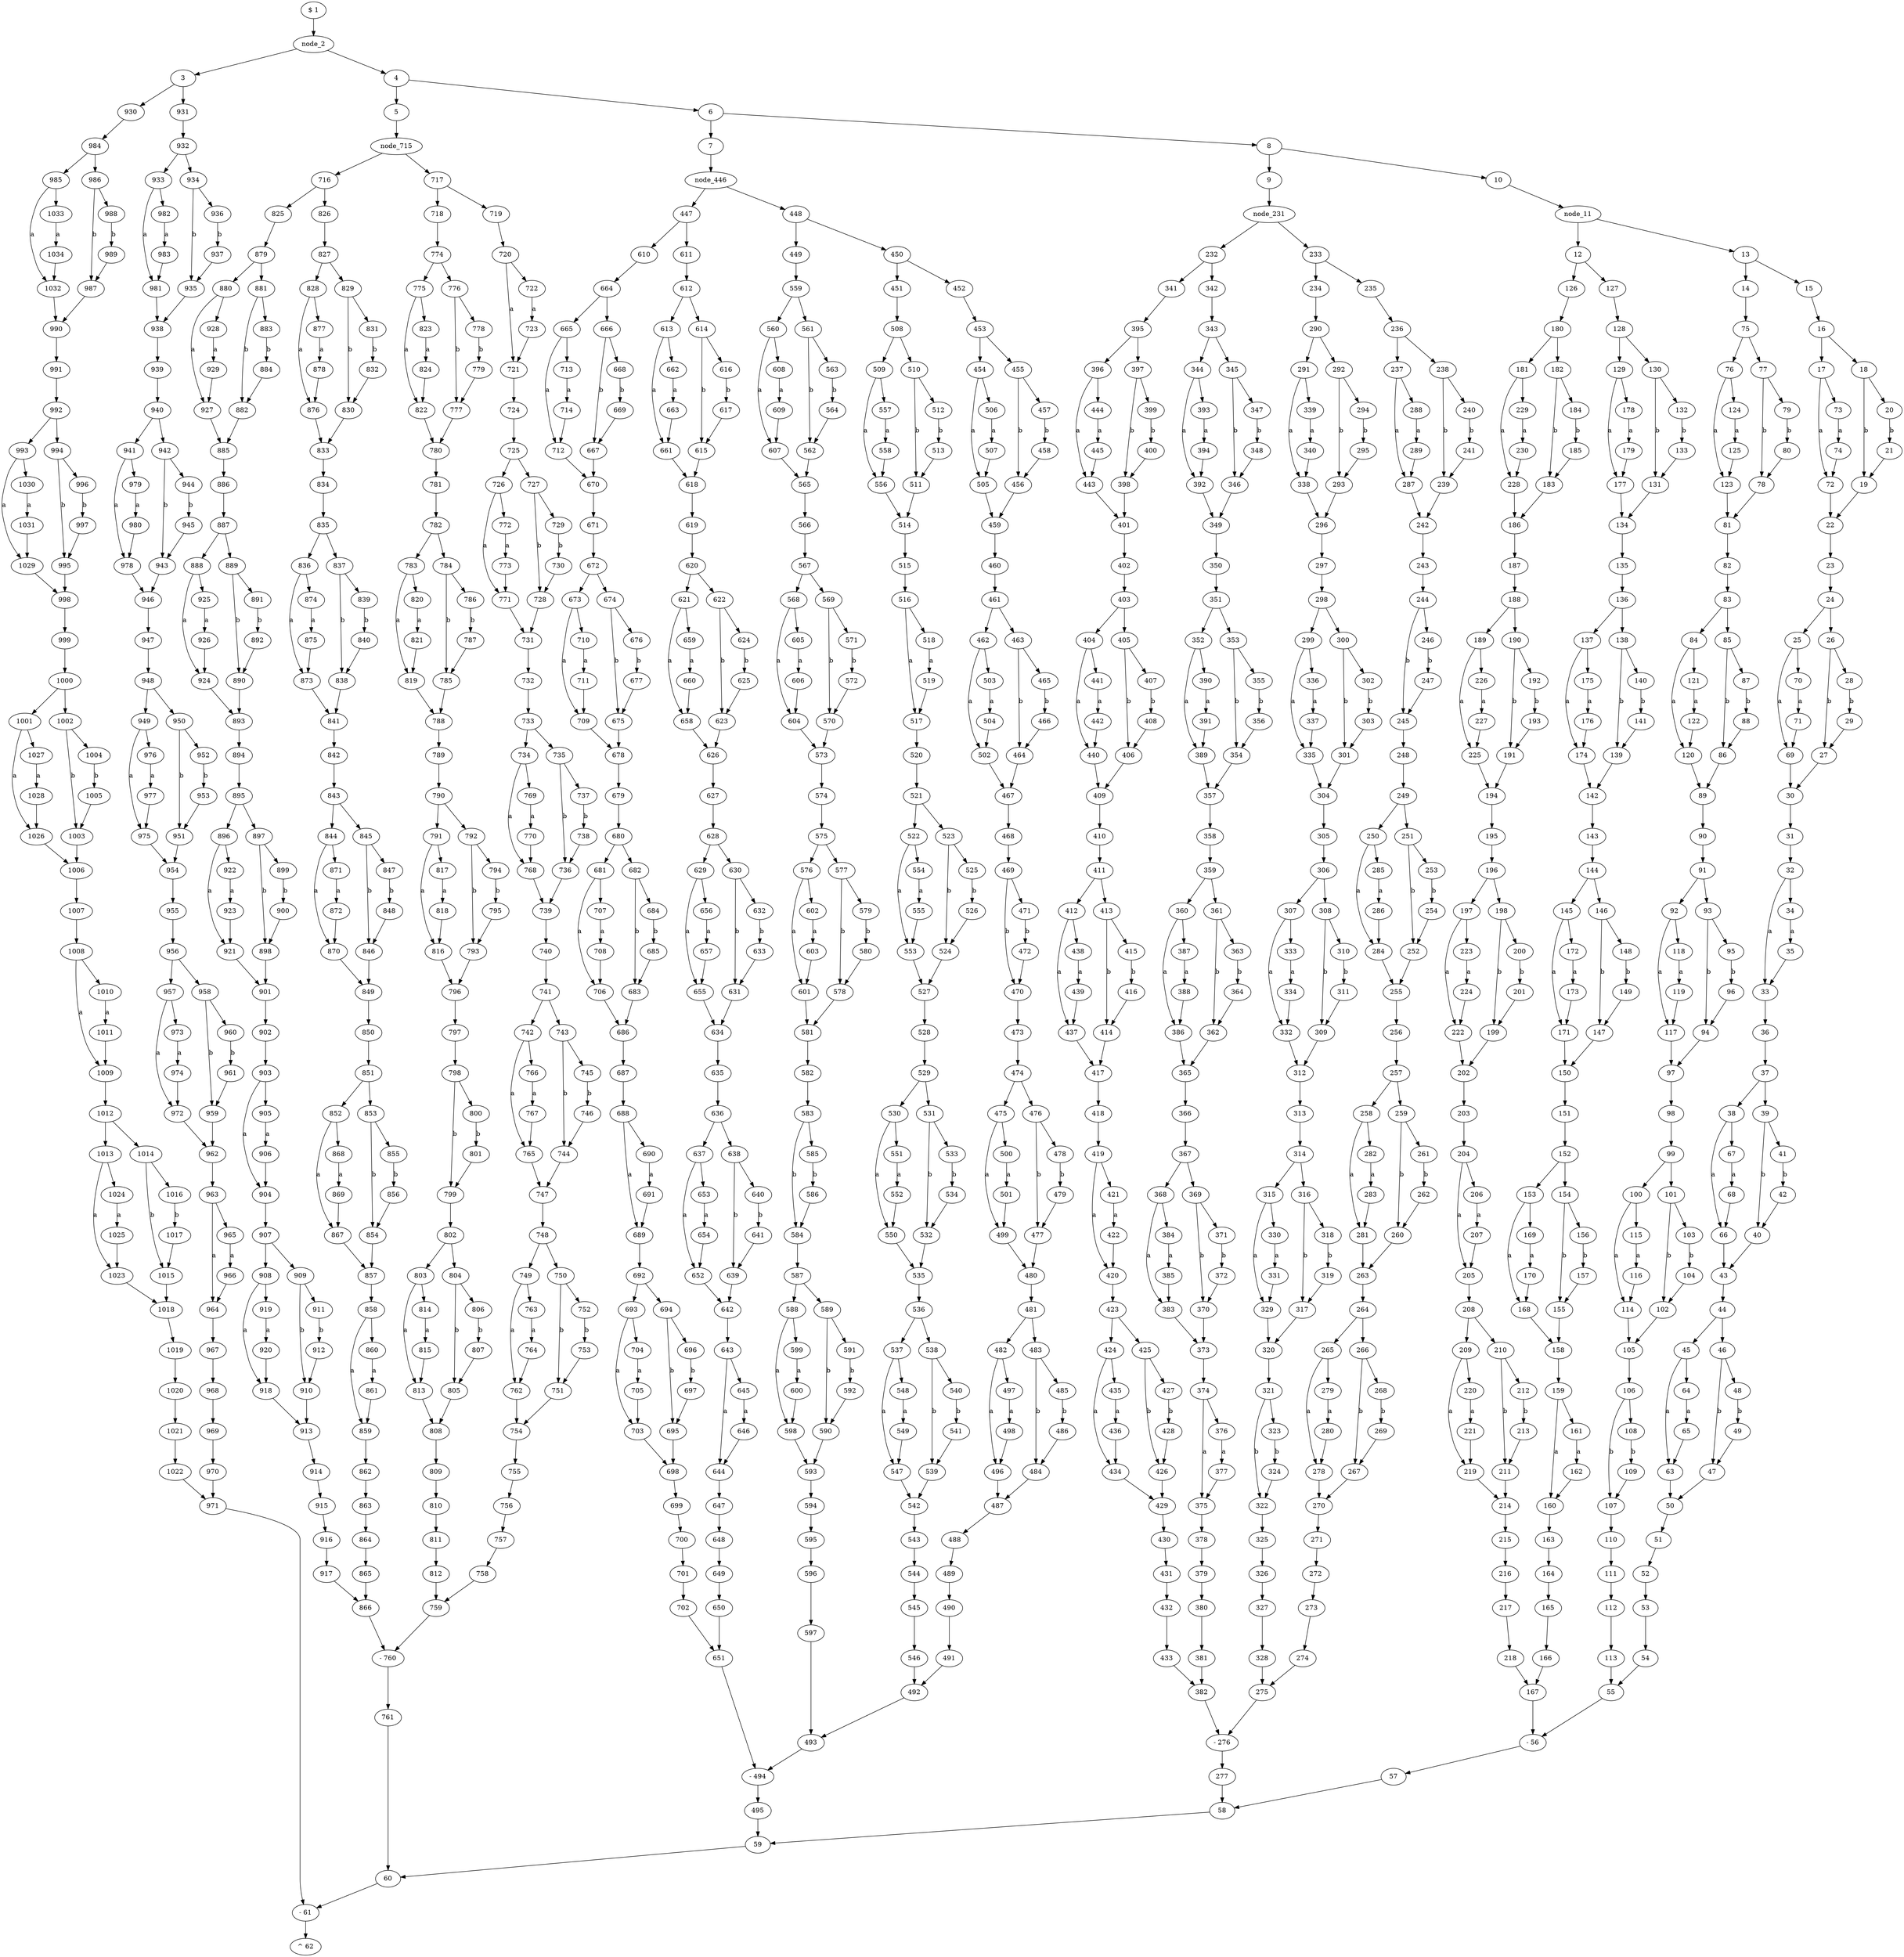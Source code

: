 digraph G {
	node_1 [label="$ 1"]
		node_1 -> node_2
		node_2 -> node_3
		node_2 -> node_4
	node_4 [label="4"]
		node_4 -> node_5
		node_4 -> node_6
	node_6 [label="6"]
		node_6 -> node_7
		node_6 -> node_8
	node_8 [label="8"]
		node_8 -> node_9
		node_8 -> node_10
	node_10 [label="10"]
		node_10 -> node_11
		node_11 -> node_12
		node_11 -> node_13
	node_13 [label="13"]
		node_13 -> node_14
		node_13 -> node_15
	node_15 [label="15"]
		node_15 -> node_16
	node_16 [label="16"]
		node_16 -> node_17
		node_16 -> node_18
	node_18 [label="18"]
		node_18 -> node_19[label = "b"]
		node_18 -> node_20
	node_20 [label="20"]
		node_20 -> node_21[label = "b"]
	node_21 [label="21"]
		node_21 -> node_19
	node_19 [label="19"]
		node_19 -> node_22
	node_22 [label="22"]
		node_22 -> node_23
	node_23 [label="23"]
		node_23 -> node_24
	node_24 [label="24"]
		node_24 -> node_25
		node_24 -> node_26
	node_26 [label="26"]
		node_26 -> node_27[label = "b"]
		node_26 -> node_28
	node_28 [label="28"]
		node_28 -> node_29[label = "b"]
	node_29 [label="29"]
		node_29 -> node_27
	node_27 [label="27"]
		node_27 -> node_30
	node_30 [label="30"]
		node_30 -> node_31
	node_31 [label="31"]
		node_31 -> node_32
	node_32 [label="32"]
		node_32 -> node_33[label = "a"]
		node_32 -> node_34
	node_34 [label="34"]
		node_34 -> node_35[label = "a"]
	node_35 [label="35"]
		node_35 -> node_33
	node_33 [label="33"]
		node_33 -> node_36
	node_36 [label="36"]
		node_36 -> node_37
	node_37 [label="37"]
		node_37 -> node_38
		node_37 -> node_39
	node_39 [label="39"]
		node_39 -> node_40[label = "b"]
		node_39 -> node_41
	node_41 [label="41"]
		node_41 -> node_42[label = "b"]
	node_42 [label="42"]
		node_42 -> node_40
	node_40 [label="40"]
		node_40 -> node_43
	node_43 [label="43"]
		node_43 -> node_44
	node_44 [label="44"]
		node_44 -> node_45
		node_44 -> node_46
	node_46 [label="46"]
		node_46 -> node_47[label = "b"]
		node_46 -> node_48
	node_48 [label="48"]
		node_48 -> node_49[label = "b"]
	node_49 [label="49"]
		node_49 -> node_47
	node_47 [label="47"]
		node_47 -> node_50
	node_50 [label="50"]
		node_50 -> node_51
	node_51 [label="51"]
		node_51 -> node_52
	node_52 [label="52"]
		node_52 -> node_53
	node_53 [label="53"]
		node_53 -> node_54
	node_54 [label="54"]
		node_54 -> node_55
	node_55 [label="55"]
		node_55 -> node_56
	node_56 [label="- 56"]
		node_56 -> node_57
	node_57 [label="57"]
		node_57 -> node_58
	node_58 [label="58"]
		node_58 -> node_59
	node_59 [label="59"]
		node_59 -> node_60
	node_60 [label="60"]
		node_60 -> node_61
	node_61 [label="- 61"]
		node_61 -> node_62
	node_62 [label="^ 62"]
	node_45 [label="45"]
		node_45 -> node_63[label = "a"]
		node_45 -> node_64
	node_64 [label="64"]
		node_64 -> node_65[label = "a"]
	node_65 [label="65"]
		node_65 -> node_63
	node_63 [label="63"]
		node_63 -> node_50
	node_38 [label="38"]
		node_38 -> node_66[label = "a"]
		node_38 -> node_67
	node_67 [label="67"]
		node_67 -> node_68[label = "a"]
	node_68 [label="68"]
		node_68 -> node_66
	node_66 [label="66"]
		node_66 -> node_43
	node_25 [label="25"]
		node_25 -> node_69[label = "a"]
		node_25 -> node_70
	node_70 [label="70"]
		node_70 -> node_71[label = "a"]
	node_71 [label="71"]
		node_71 -> node_69
	node_69 [label="69"]
		node_69 -> node_30
	node_17 [label="17"]
		node_17 -> node_72[label = "a"]
		node_17 -> node_73
	node_73 [label="73"]
		node_73 -> node_74[label = "a"]
	node_74 [label="74"]
		node_74 -> node_72
	node_72 [label="72"]
		node_72 -> node_22
	node_14 [label="14"]
		node_14 -> node_75
	node_75 [label="75"]
		node_75 -> node_76
		node_75 -> node_77
	node_77 [label="77"]
		node_77 -> node_78[label = "b"]
		node_77 -> node_79
	node_79 [label="79"]
		node_79 -> node_80[label = "b"]
	node_80 [label="80"]
		node_80 -> node_78
	node_78 [label="78"]
		node_78 -> node_81
	node_81 [label="81"]
		node_81 -> node_82
	node_82 [label="82"]
		node_82 -> node_83
	node_83 [label="83"]
		node_83 -> node_84
		node_83 -> node_85
	node_85 [label="85"]
		node_85 -> node_86[label = "b"]
		node_85 -> node_87
	node_87 [label="87"]
		node_87 -> node_88[label = "b"]
	node_88 [label="88"]
		node_88 -> node_86
	node_86 [label="86"]
		node_86 -> node_89
	node_89 [label="89"]
		node_89 -> node_90
	node_90 [label="90"]
		node_90 -> node_91
	node_91 [label="91"]
		node_91 -> node_92
		node_91 -> node_93
	node_93 [label="93"]
		node_93 -> node_94[label = "b"]
		node_93 -> node_95
	node_95 [label="95"]
		node_95 -> node_96[label = "b"]
	node_96 [label="96"]
		node_96 -> node_94
	node_94 [label="94"]
		node_94 -> node_97
	node_97 [label="97"]
		node_97 -> node_98
	node_98 [label="98"]
		node_98 -> node_99
	node_99 [label="99"]
		node_99 -> node_100
		node_99 -> node_101
	node_101 [label="101"]
		node_101 -> node_102[label = "b"]
		node_101 -> node_103
	node_103 [label="103"]
		node_103 -> node_104[label = "b"]
	node_104 [label="104"]
		node_104 -> node_102
	node_102 [label="102"]
		node_102 -> node_105
	node_105 [label="105"]
		node_105 -> node_106
	node_106 [label="106"]
		node_106 -> node_107[label = "b"]
		node_106 -> node_108
	node_108 [label="108"]
		node_108 -> node_109[label = "b"]
	node_109 [label="109"]
		node_109 -> node_107
	node_107 [label="107"]
		node_107 -> node_110
	node_110 [label="110"]
		node_110 -> node_111
	node_111 [label="111"]
		node_111 -> node_112
	node_112 [label="112"]
		node_112 -> node_113
	node_113 [label="113"]
		node_113 -> node_55
	node_100 [label="100"]
		node_100 -> node_114[label = "a"]
		node_100 -> node_115
	node_115 [label="115"]
		node_115 -> node_116[label = "a"]
	node_116 [label="116"]
		node_116 -> node_114
	node_114 [label="114"]
		node_114 -> node_105
	node_92 [label="92"]
		node_92 -> node_117[label = "a"]
		node_92 -> node_118
	node_118 [label="118"]
		node_118 -> node_119[label = "a"]
	node_119 [label="119"]
		node_119 -> node_117
	node_117 [label="117"]
		node_117 -> node_97
	node_84 [label="84"]
		node_84 -> node_120[label = "a"]
		node_84 -> node_121
	node_121 [label="121"]
		node_121 -> node_122[label = "a"]
	node_122 [label="122"]
		node_122 -> node_120
	node_120 [label="120"]
		node_120 -> node_89
	node_76 [label="76"]
		node_76 -> node_123[label = "a"]
		node_76 -> node_124
	node_124 [label="124"]
		node_124 -> node_125[label = "a"]
	node_125 [label="125"]
		node_125 -> node_123
	node_123 [label="123"]
		node_123 -> node_81
	node_12 [label="12"]
		node_12 -> node_126
		node_12 -> node_127
	node_127 [label="127"]
		node_127 -> node_128
	node_128 [label="128"]
		node_128 -> node_129
		node_128 -> node_130
	node_130 [label="130"]
		node_130 -> node_131[label = "b"]
		node_130 -> node_132
	node_132 [label="132"]
		node_132 -> node_133[label = "b"]
	node_133 [label="133"]
		node_133 -> node_131
	node_131 [label="131"]
		node_131 -> node_134
	node_134 [label="134"]
		node_134 -> node_135
	node_135 [label="135"]
		node_135 -> node_136
	node_136 [label="136"]
		node_136 -> node_137
		node_136 -> node_138
	node_138 [label="138"]
		node_138 -> node_139[label = "b"]
		node_138 -> node_140
	node_140 [label="140"]
		node_140 -> node_141[label = "b"]
	node_141 [label="141"]
		node_141 -> node_139
	node_139 [label="139"]
		node_139 -> node_142
	node_142 [label="142"]
		node_142 -> node_143
	node_143 [label="143"]
		node_143 -> node_144
	node_144 [label="144"]
		node_144 -> node_145
		node_144 -> node_146
	node_146 [label="146"]
		node_146 -> node_147[label = "b"]
		node_146 -> node_148
	node_148 [label="148"]
		node_148 -> node_149[label = "b"]
	node_149 [label="149"]
		node_149 -> node_147
	node_147 [label="147"]
		node_147 -> node_150
	node_150 [label="150"]
		node_150 -> node_151
	node_151 [label="151"]
		node_151 -> node_152
	node_152 [label="152"]
		node_152 -> node_153
		node_152 -> node_154
	node_154 [label="154"]
		node_154 -> node_155[label = "b"]
		node_154 -> node_156
	node_156 [label="156"]
		node_156 -> node_157[label = "b"]
	node_157 [label="157"]
		node_157 -> node_155
	node_155 [label="155"]
		node_155 -> node_158
	node_158 [label="158"]
		node_158 -> node_159
	node_159 [label="159"]
		node_159 -> node_160[label = "a"]
		node_159 -> node_161
	node_161 [label="161"]
		node_161 -> node_162[label = "a"]
	node_162 [label="162"]
		node_162 -> node_160
	node_160 [label="160"]
		node_160 -> node_163
	node_163 [label="163"]
		node_163 -> node_164
	node_164 [label="164"]
		node_164 -> node_165
	node_165 [label="165"]
		node_165 -> node_166
	node_166 [label="166"]
		node_166 -> node_167
	node_167 [label="167"]
		node_167 -> node_56
	node_153 [label="153"]
		node_153 -> node_168[label = "a"]
		node_153 -> node_169
	node_169 [label="169"]
		node_169 -> node_170[label = "a"]
	node_170 [label="170"]
		node_170 -> node_168
	node_168 [label="168"]
		node_168 -> node_158
	node_145 [label="145"]
		node_145 -> node_171[label = "a"]
		node_145 -> node_172
	node_172 [label="172"]
		node_172 -> node_173[label = "a"]
	node_173 [label="173"]
		node_173 -> node_171
	node_171 [label="171"]
		node_171 -> node_150
	node_137 [label="137"]
		node_137 -> node_174[label = "a"]
		node_137 -> node_175
	node_175 [label="175"]
		node_175 -> node_176[label = "a"]
	node_176 [label="176"]
		node_176 -> node_174
	node_174 [label="174"]
		node_174 -> node_142
	node_129 [label="129"]
		node_129 -> node_177[label = "a"]
		node_129 -> node_178
	node_178 [label="178"]
		node_178 -> node_179[label = "a"]
	node_179 [label="179"]
		node_179 -> node_177
	node_177 [label="177"]
		node_177 -> node_134
	node_126 [label="126"]
		node_126 -> node_180
	node_180 [label="180"]
		node_180 -> node_181
		node_180 -> node_182
	node_182 [label="182"]
		node_182 -> node_183[label = "b"]
		node_182 -> node_184
	node_184 [label="184"]
		node_184 -> node_185[label = "b"]
	node_185 [label="185"]
		node_185 -> node_183
	node_183 [label="183"]
		node_183 -> node_186
	node_186 [label="186"]
		node_186 -> node_187
	node_187 [label="187"]
		node_187 -> node_188
	node_188 [label="188"]
		node_188 -> node_189
		node_188 -> node_190
	node_190 [label="190"]
		node_190 -> node_191[label = "b"]
		node_190 -> node_192
	node_192 [label="192"]
		node_192 -> node_193[label = "b"]
	node_193 [label="193"]
		node_193 -> node_191
	node_191 [label="191"]
		node_191 -> node_194
	node_194 [label="194"]
		node_194 -> node_195
	node_195 [label="195"]
		node_195 -> node_196
	node_196 [label="196"]
		node_196 -> node_197
		node_196 -> node_198
	node_198 [label="198"]
		node_198 -> node_199[label = "b"]
		node_198 -> node_200
	node_200 [label="200"]
		node_200 -> node_201[label = "b"]
	node_201 [label="201"]
		node_201 -> node_199
	node_199 [label="199"]
		node_199 -> node_202
	node_202 [label="202"]
		node_202 -> node_203
	node_203 [label="203"]
		node_203 -> node_204
	node_204 [label="204"]
		node_204 -> node_205[label = "a"]
		node_204 -> node_206
	node_206 [label="206"]
		node_206 -> node_207[label = "a"]
	node_207 [label="207"]
		node_207 -> node_205
	node_205 [label="205"]
		node_205 -> node_208
	node_208 [label="208"]
		node_208 -> node_209
		node_208 -> node_210
	node_210 [label="210"]
		node_210 -> node_211[label = "b"]
		node_210 -> node_212
	node_212 [label="212"]
		node_212 -> node_213[label = "b"]
	node_213 [label="213"]
		node_213 -> node_211
	node_211 [label="211"]
		node_211 -> node_214
	node_214 [label="214"]
		node_214 -> node_215
	node_215 [label="215"]
		node_215 -> node_216
	node_216 [label="216"]
		node_216 -> node_217
	node_217 [label="217"]
		node_217 -> node_218
	node_218 [label="218"]
		node_218 -> node_167
	node_209 [label="209"]
		node_209 -> node_219[label = "a"]
		node_209 -> node_220
	node_220 [label="220"]
		node_220 -> node_221[label = "a"]
	node_221 [label="221"]
		node_221 -> node_219
	node_219 [label="219"]
		node_219 -> node_214
	node_197 [label="197"]
		node_197 -> node_222[label = "a"]
		node_197 -> node_223
	node_223 [label="223"]
		node_223 -> node_224[label = "a"]
	node_224 [label="224"]
		node_224 -> node_222
	node_222 [label="222"]
		node_222 -> node_202
	node_189 [label="189"]
		node_189 -> node_225[label = "a"]
		node_189 -> node_226
	node_226 [label="226"]
		node_226 -> node_227[label = "a"]
	node_227 [label="227"]
		node_227 -> node_225
	node_225 [label="225"]
		node_225 -> node_194
	node_181 [label="181"]
		node_181 -> node_228[label = "a"]
		node_181 -> node_229
	node_229 [label="229"]
		node_229 -> node_230[label = "a"]
	node_230 [label="230"]
		node_230 -> node_228
	node_228 [label="228"]
		node_228 -> node_186
	node_9 [label="9"]
		node_9 -> node_231
		node_231 -> node_232
		node_231 -> node_233
	node_233 [label="233"]
		node_233 -> node_234
		node_233 -> node_235
	node_235 [label="235"]
		node_235 -> node_236
	node_236 [label="236"]
		node_236 -> node_237
		node_236 -> node_238
	node_238 [label="238"]
		node_238 -> node_239[label = "b"]
		node_238 -> node_240
	node_240 [label="240"]
		node_240 -> node_241[label = "b"]
	node_241 [label="241"]
		node_241 -> node_239
	node_239 [label="239"]
		node_239 -> node_242
	node_242 [label="242"]
		node_242 -> node_243
	node_243 [label="243"]
		node_243 -> node_244
	node_244 [label="244"]
		node_244 -> node_245[label = "b"]
		node_244 -> node_246
	node_246 [label="246"]
		node_246 -> node_247[label = "b"]
	node_247 [label="247"]
		node_247 -> node_245
	node_245 [label="245"]
		node_245 -> node_248
	node_248 [label="248"]
		node_248 -> node_249
	node_249 [label="249"]
		node_249 -> node_250
		node_249 -> node_251
	node_251 [label="251"]
		node_251 -> node_252[label = "b"]
		node_251 -> node_253
	node_253 [label="253"]
		node_253 -> node_254[label = "b"]
	node_254 [label="254"]
		node_254 -> node_252
	node_252 [label="252"]
		node_252 -> node_255
	node_255 [label="255"]
		node_255 -> node_256
	node_256 [label="256"]
		node_256 -> node_257
	node_257 [label="257"]
		node_257 -> node_258
		node_257 -> node_259
	node_259 [label="259"]
		node_259 -> node_260[label = "b"]
		node_259 -> node_261
	node_261 [label="261"]
		node_261 -> node_262[label = "b"]
	node_262 [label="262"]
		node_262 -> node_260
	node_260 [label="260"]
		node_260 -> node_263
	node_263 [label="263"]
		node_263 -> node_264
	node_264 [label="264"]
		node_264 -> node_265
		node_264 -> node_266
	node_266 [label="266"]
		node_266 -> node_267[label = "b"]
		node_266 -> node_268
	node_268 [label="268"]
		node_268 -> node_269[label = "b"]
	node_269 [label="269"]
		node_269 -> node_267
	node_267 [label="267"]
		node_267 -> node_270
	node_270 [label="270"]
		node_270 -> node_271
	node_271 [label="271"]
		node_271 -> node_272
	node_272 [label="272"]
		node_272 -> node_273
	node_273 [label="273"]
		node_273 -> node_274
	node_274 [label="274"]
		node_274 -> node_275
	node_275 [label="275"]
		node_275 -> node_276
	node_276 [label="- 276"]
		node_276 -> node_277
	node_277 [label="277"]
		node_277 -> node_58
	node_265 [label="265"]
		node_265 -> node_278[label = "a"]
		node_265 -> node_279
	node_279 [label="279"]
		node_279 -> node_280[label = "a"]
	node_280 [label="280"]
		node_280 -> node_278
	node_278 [label="278"]
		node_278 -> node_270
	node_258 [label="258"]
		node_258 -> node_281[label = "a"]
		node_258 -> node_282
	node_282 [label="282"]
		node_282 -> node_283[label = "a"]
	node_283 [label="283"]
		node_283 -> node_281
	node_281 [label="281"]
		node_281 -> node_263
	node_250 [label="250"]
		node_250 -> node_284[label = "a"]
		node_250 -> node_285
	node_285 [label="285"]
		node_285 -> node_286[label = "a"]
	node_286 [label="286"]
		node_286 -> node_284
	node_284 [label="284"]
		node_284 -> node_255
	node_237 [label="237"]
		node_237 -> node_287[label = "a"]
		node_237 -> node_288
	node_288 [label="288"]
		node_288 -> node_289[label = "a"]
	node_289 [label="289"]
		node_289 -> node_287
	node_287 [label="287"]
		node_287 -> node_242
	node_234 [label="234"]
		node_234 -> node_290
	node_290 [label="290"]
		node_290 -> node_291
		node_290 -> node_292
	node_292 [label="292"]
		node_292 -> node_293[label = "b"]
		node_292 -> node_294
	node_294 [label="294"]
		node_294 -> node_295[label = "b"]
	node_295 [label="295"]
		node_295 -> node_293
	node_293 [label="293"]
		node_293 -> node_296
	node_296 [label="296"]
		node_296 -> node_297
	node_297 [label="297"]
		node_297 -> node_298
	node_298 [label="298"]
		node_298 -> node_299
		node_298 -> node_300
	node_300 [label="300"]
		node_300 -> node_301[label = "b"]
		node_300 -> node_302
	node_302 [label="302"]
		node_302 -> node_303[label = "b"]
	node_303 [label="303"]
		node_303 -> node_301
	node_301 [label="301"]
		node_301 -> node_304
	node_304 [label="304"]
		node_304 -> node_305
	node_305 [label="305"]
		node_305 -> node_306
	node_306 [label="306"]
		node_306 -> node_307
		node_306 -> node_308
	node_308 [label="308"]
		node_308 -> node_309[label = "b"]
		node_308 -> node_310
	node_310 [label="310"]
		node_310 -> node_311[label = "b"]
	node_311 [label="311"]
		node_311 -> node_309
	node_309 [label="309"]
		node_309 -> node_312
	node_312 [label="312"]
		node_312 -> node_313
	node_313 [label="313"]
		node_313 -> node_314
	node_314 [label="314"]
		node_314 -> node_315
		node_314 -> node_316
	node_316 [label="316"]
		node_316 -> node_317[label = "b"]
		node_316 -> node_318
	node_318 [label="318"]
		node_318 -> node_319[label = "b"]
	node_319 [label="319"]
		node_319 -> node_317
	node_317 [label="317"]
		node_317 -> node_320
	node_320 [label="320"]
		node_320 -> node_321
	node_321 [label="321"]
		node_321 -> node_322[label = "b"]
		node_321 -> node_323
	node_323 [label="323"]
		node_323 -> node_324[label = "b"]
	node_324 [label="324"]
		node_324 -> node_322
	node_322 [label="322"]
		node_322 -> node_325
	node_325 [label="325"]
		node_325 -> node_326
	node_326 [label="326"]
		node_326 -> node_327
	node_327 [label="327"]
		node_327 -> node_328
	node_328 [label="328"]
		node_328 -> node_275
	node_315 [label="315"]
		node_315 -> node_329[label = "a"]
		node_315 -> node_330
	node_330 [label="330"]
		node_330 -> node_331[label = "a"]
	node_331 [label="331"]
		node_331 -> node_329
	node_329 [label="329"]
		node_329 -> node_320
	node_307 [label="307"]
		node_307 -> node_332[label = "a"]
		node_307 -> node_333
	node_333 [label="333"]
		node_333 -> node_334[label = "a"]
	node_334 [label="334"]
		node_334 -> node_332
	node_332 [label="332"]
		node_332 -> node_312
	node_299 [label="299"]
		node_299 -> node_335[label = "a"]
		node_299 -> node_336
	node_336 [label="336"]
		node_336 -> node_337[label = "a"]
	node_337 [label="337"]
		node_337 -> node_335
	node_335 [label="335"]
		node_335 -> node_304
	node_291 [label="291"]
		node_291 -> node_338[label = "a"]
		node_291 -> node_339
	node_339 [label="339"]
		node_339 -> node_340[label = "a"]
	node_340 [label="340"]
		node_340 -> node_338
	node_338 [label="338"]
		node_338 -> node_296
	node_232 [label="232"]
		node_232 -> node_341
		node_232 -> node_342
	node_342 [label="342"]
		node_342 -> node_343
	node_343 [label="343"]
		node_343 -> node_344
		node_343 -> node_345
	node_345 [label="345"]
		node_345 -> node_346[label = "b"]
		node_345 -> node_347
	node_347 [label="347"]
		node_347 -> node_348[label = "b"]
	node_348 [label="348"]
		node_348 -> node_346
	node_346 [label="346"]
		node_346 -> node_349
	node_349 [label="349"]
		node_349 -> node_350
	node_350 [label="350"]
		node_350 -> node_351
	node_351 [label="351"]
		node_351 -> node_352
		node_351 -> node_353
	node_353 [label="353"]
		node_353 -> node_354[label = "b"]
		node_353 -> node_355
	node_355 [label="355"]
		node_355 -> node_356[label = "b"]
	node_356 [label="356"]
		node_356 -> node_354
	node_354 [label="354"]
		node_354 -> node_357
	node_357 [label="357"]
		node_357 -> node_358
	node_358 [label="358"]
		node_358 -> node_359
	node_359 [label="359"]
		node_359 -> node_360
		node_359 -> node_361
	node_361 [label="361"]
		node_361 -> node_362[label = "b"]
		node_361 -> node_363
	node_363 [label="363"]
		node_363 -> node_364[label = "b"]
	node_364 [label="364"]
		node_364 -> node_362
	node_362 [label="362"]
		node_362 -> node_365
	node_365 [label="365"]
		node_365 -> node_366
	node_366 [label="366"]
		node_366 -> node_367
	node_367 [label="367"]
		node_367 -> node_368
		node_367 -> node_369
	node_369 [label="369"]
		node_369 -> node_370[label = "b"]
		node_369 -> node_371
	node_371 [label="371"]
		node_371 -> node_372[label = "b"]
	node_372 [label="372"]
		node_372 -> node_370
	node_370 [label="370"]
		node_370 -> node_373
	node_373 [label="373"]
		node_373 -> node_374
	node_374 [label="374"]
		node_374 -> node_375[label = "a"]
		node_374 -> node_376
	node_376 [label="376"]
		node_376 -> node_377[label = "a"]
	node_377 [label="377"]
		node_377 -> node_375
	node_375 [label="375"]
		node_375 -> node_378
	node_378 [label="378"]
		node_378 -> node_379
	node_379 [label="379"]
		node_379 -> node_380
	node_380 [label="380"]
		node_380 -> node_381
	node_381 [label="381"]
		node_381 -> node_382
	node_382 [label="382"]
		node_382 -> node_276
	node_368 [label="368"]
		node_368 -> node_383[label = "a"]
		node_368 -> node_384
	node_384 [label="384"]
		node_384 -> node_385[label = "a"]
	node_385 [label="385"]
		node_385 -> node_383
	node_383 [label="383"]
		node_383 -> node_373
	node_360 [label="360"]
		node_360 -> node_386[label = "a"]
		node_360 -> node_387
	node_387 [label="387"]
		node_387 -> node_388[label = "a"]
	node_388 [label="388"]
		node_388 -> node_386
	node_386 [label="386"]
		node_386 -> node_365
	node_352 [label="352"]
		node_352 -> node_389[label = "a"]
		node_352 -> node_390
	node_390 [label="390"]
		node_390 -> node_391[label = "a"]
	node_391 [label="391"]
		node_391 -> node_389
	node_389 [label="389"]
		node_389 -> node_357
	node_344 [label="344"]
		node_344 -> node_392[label = "a"]
		node_344 -> node_393
	node_393 [label="393"]
		node_393 -> node_394[label = "a"]
	node_394 [label="394"]
		node_394 -> node_392
	node_392 [label="392"]
		node_392 -> node_349
	node_341 [label="341"]
		node_341 -> node_395
	node_395 [label="395"]
		node_395 -> node_396
		node_395 -> node_397
	node_397 [label="397"]
		node_397 -> node_398[label = "b"]
		node_397 -> node_399
	node_399 [label="399"]
		node_399 -> node_400[label = "b"]
	node_400 [label="400"]
		node_400 -> node_398
	node_398 [label="398"]
		node_398 -> node_401
	node_401 [label="401"]
		node_401 -> node_402
	node_402 [label="402"]
		node_402 -> node_403
	node_403 [label="403"]
		node_403 -> node_404
		node_403 -> node_405
	node_405 [label="405"]
		node_405 -> node_406[label = "b"]
		node_405 -> node_407
	node_407 [label="407"]
		node_407 -> node_408[label = "b"]
	node_408 [label="408"]
		node_408 -> node_406
	node_406 [label="406"]
		node_406 -> node_409
	node_409 [label="409"]
		node_409 -> node_410
	node_410 [label="410"]
		node_410 -> node_411
	node_411 [label="411"]
		node_411 -> node_412
		node_411 -> node_413
	node_413 [label="413"]
		node_413 -> node_414[label = "b"]
		node_413 -> node_415
	node_415 [label="415"]
		node_415 -> node_416[label = "b"]
	node_416 [label="416"]
		node_416 -> node_414
	node_414 [label="414"]
		node_414 -> node_417
	node_417 [label="417"]
		node_417 -> node_418
	node_418 [label="418"]
		node_418 -> node_419
	node_419 [label="419"]
		node_419 -> node_420[label = "a"]
		node_419 -> node_421
	node_421 [label="421"]
		node_421 -> node_422[label = "a"]
	node_422 [label="422"]
		node_422 -> node_420
	node_420 [label="420"]
		node_420 -> node_423
	node_423 [label="423"]
		node_423 -> node_424
		node_423 -> node_425
	node_425 [label="425"]
		node_425 -> node_426[label = "b"]
		node_425 -> node_427
	node_427 [label="427"]
		node_427 -> node_428[label = "b"]
	node_428 [label="428"]
		node_428 -> node_426
	node_426 [label="426"]
		node_426 -> node_429
	node_429 [label="429"]
		node_429 -> node_430
	node_430 [label="430"]
		node_430 -> node_431
	node_431 [label="431"]
		node_431 -> node_432
	node_432 [label="432"]
		node_432 -> node_433
	node_433 [label="433"]
		node_433 -> node_382
	node_424 [label="424"]
		node_424 -> node_434[label = "a"]
		node_424 -> node_435
	node_435 [label="435"]
		node_435 -> node_436[label = "a"]
	node_436 [label="436"]
		node_436 -> node_434
	node_434 [label="434"]
		node_434 -> node_429
	node_412 [label="412"]
		node_412 -> node_437[label = "a"]
		node_412 -> node_438
	node_438 [label="438"]
		node_438 -> node_439[label = "a"]
	node_439 [label="439"]
		node_439 -> node_437
	node_437 [label="437"]
		node_437 -> node_417
	node_404 [label="404"]
		node_404 -> node_440[label = "a"]
		node_404 -> node_441
	node_441 [label="441"]
		node_441 -> node_442[label = "a"]
	node_442 [label="442"]
		node_442 -> node_440
	node_440 [label="440"]
		node_440 -> node_409
	node_396 [label="396"]
		node_396 -> node_443[label = "a"]
		node_396 -> node_444
	node_444 [label="444"]
		node_444 -> node_445[label = "a"]
	node_445 [label="445"]
		node_445 -> node_443
	node_443 [label="443"]
		node_443 -> node_401
	node_7 [label="7"]
		node_7 -> node_446
		node_446 -> node_447
		node_446 -> node_448
	node_448 [label="448"]
		node_448 -> node_449
		node_448 -> node_450
	node_450 [label="450"]
		node_450 -> node_451
		node_450 -> node_452
	node_452 [label="452"]
		node_452 -> node_453
	node_453 [label="453"]
		node_453 -> node_454
		node_453 -> node_455
	node_455 [label="455"]
		node_455 -> node_456[label = "b"]
		node_455 -> node_457
	node_457 [label="457"]
		node_457 -> node_458[label = "b"]
	node_458 [label="458"]
		node_458 -> node_456
	node_456 [label="456"]
		node_456 -> node_459
	node_459 [label="459"]
		node_459 -> node_460
	node_460 [label="460"]
		node_460 -> node_461
	node_461 [label="461"]
		node_461 -> node_462
		node_461 -> node_463
	node_463 [label="463"]
		node_463 -> node_464[label = "b"]
		node_463 -> node_465
	node_465 [label="465"]
		node_465 -> node_466[label = "b"]
	node_466 [label="466"]
		node_466 -> node_464
	node_464 [label="464"]
		node_464 -> node_467
	node_467 [label="467"]
		node_467 -> node_468
	node_468 [label="468"]
		node_468 -> node_469
	node_469 [label="469"]
		node_469 -> node_470[label = "b"]
		node_469 -> node_471
	node_471 [label="471"]
		node_471 -> node_472[label = "b"]
	node_472 [label="472"]
		node_472 -> node_470
	node_470 [label="470"]
		node_470 -> node_473
	node_473 [label="473"]
		node_473 -> node_474
	node_474 [label="474"]
		node_474 -> node_475
		node_474 -> node_476
	node_476 [label="476"]
		node_476 -> node_477[label = "b"]
		node_476 -> node_478
	node_478 [label="478"]
		node_478 -> node_479[label = "b"]
	node_479 [label="479"]
		node_479 -> node_477
	node_477 [label="477"]
		node_477 -> node_480
	node_480 [label="480"]
		node_480 -> node_481
	node_481 [label="481"]
		node_481 -> node_482
		node_481 -> node_483
	node_483 [label="483"]
		node_483 -> node_484[label = "b"]
		node_483 -> node_485
	node_485 [label="485"]
		node_485 -> node_486[label = "b"]
	node_486 [label="486"]
		node_486 -> node_484
	node_484 [label="484"]
		node_484 -> node_487
	node_487 [label="487"]
		node_487 -> node_488
	node_488 [label="488"]
		node_488 -> node_489
	node_489 [label="489"]
		node_489 -> node_490
	node_490 [label="490"]
		node_490 -> node_491
	node_491 [label="491"]
		node_491 -> node_492
	node_492 [label="492"]
		node_492 -> node_493
	node_493 [label="493"]
		node_493 -> node_494
	node_494 [label="- 494"]
		node_494 -> node_495
	node_495 [label="495"]
		node_495 -> node_59
	node_482 [label="482"]
		node_482 -> node_496[label = "a"]
		node_482 -> node_497
	node_497 [label="497"]
		node_497 -> node_498[label = "a"]
	node_498 [label="498"]
		node_498 -> node_496
	node_496 [label="496"]
		node_496 -> node_487
	node_475 [label="475"]
		node_475 -> node_499[label = "a"]
		node_475 -> node_500
	node_500 [label="500"]
		node_500 -> node_501[label = "a"]
	node_501 [label="501"]
		node_501 -> node_499
	node_499 [label="499"]
		node_499 -> node_480
	node_462 [label="462"]
		node_462 -> node_502[label = "a"]
		node_462 -> node_503
	node_503 [label="503"]
		node_503 -> node_504[label = "a"]
	node_504 [label="504"]
		node_504 -> node_502
	node_502 [label="502"]
		node_502 -> node_467
	node_454 [label="454"]
		node_454 -> node_505[label = "a"]
		node_454 -> node_506
	node_506 [label="506"]
		node_506 -> node_507[label = "a"]
	node_507 [label="507"]
		node_507 -> node_505
	node_505 [label="505"]
		node_505 -> node_459
	node_451 [label="451"]
		node_451 -> node_508
	node_508 [label="508"]
		node_508 -> node_509
		node_508 -> node_510
	node_510 [label="510"]
		node_510 -> node_511[label = "b"]
		node_510 -> node_512
	node_512 [label="512"]
		node_512 -> node_513[label = "b"]
	node_513 [label="513"]
		node_513 -> node_511
	node_511 [label="511"]
		node_511 -> node_514
	node_514 [label="514"]
		node_514 -> node_515
	node_515 [label="515"]
		node_515 -> node_516
	node_516 [label="516"]
		node_516 -> node_517[label = "a"]
		node_516 -> node_518
	node_518 [label="518"]
		node_518 -> node_519[label = "a"]
	node_519 [label="519"]
		node_519 -> node_517
	node_517 [label="517"]
		node_517 -> node_520
	node_520 [label="520"]
		node_520 -> node_521
	node_521 [label="521"]
		node_521 -> node_522
		node_521 -> node_523
	node_523 [label="523"]
		node_523 -> node_524[label = "b"]
		node_523 -> node_525
	node_525 [label="525"]
		node_525 -> node_526[label = "b"]
	node_526 [label="526"]
		node_526 -> node_524
	node_524 [label="524"]
		node_524 -> node_527
	node_527 [label="527"]
		node_527 -> node_528
	node_528 [label="528"]
		node_528 -> node_529
	node_529 [label="529"]
		node_529 -> node_530
		node_529 -> node_531
	node_531 [label="531"]
		node_531 -> node_532[label = "b"]
		node_531 -> node_533
	node_533 [label="533"]
		node_533 -> node_534[label = "b"]
	node_534 [label="534"]
		node_534 -> node_532
	node_532 [label="532"]
		node_532 -> node_535
	node_535 [label="535"]
		node_535 -> node_536
	node_536 [label="536"]
		node_536 -> node_537
		node_536 -> node_538
	node_538 [label="538"]
		node_538 -> node_539[label = "b"]
		node_538 -> node_540
	node_540 [label="540"]
		node_540 -> node_541[label = "b"]
	node_541 [label="541"]
		node_541 -> node_539
	node_539 [label="539"]
		node_539 -> node_542
	node_542 [label="542"]
		node_542 -> node_543
	node_543 [label="543"]
		node_543 -> node_544
	node_544 [label="544"]
		node_544 -> node_545
	node_545 [label="545"]
		node_545 -> node_546
	node_546 [label="546"]
		node_546 -> node_492
	node_537 [label="537"]
		node_537 -> node_547[label = "a"]
		node_537 -> node_548
	node_548 [label="548"]
		node_548 -> node_549[label = "a"]
	node_549 [label="549"]
		node_549 -> node_547
	node_547 [label="547"]
		node_547 -> node_542
	node_530 [label="530"]
		node_530 -> node_550[label = "a"]
		node_530 -> node_551
	node_551 [label="551"]
		node_551 -> node_552[label = "a"]
	node_552 [label="552"]
		node_552 -> node_550
	node_550 [label="550"]
		node_550 -> node_535
	node_522 [label="522"]
		node_522 -> node_553[label = "a"]
		node_522 -> node_554
	node_554 [label="554"]
		node_554 -> node_555[label = "a"]
	node_555 [label="555"]
		node_555 -> node_553
	node_553 [label="553"]
		node_553 -> node_527
	node_509 [label="509"]
		node_509 -> node_556[label = "a"]
		node_509 -> node_557
	node_557 [label="557"]
		node_557 -> node_558[label = "a"]
	node_558 [label="558"]
		node_558 -> node_556
	node_556 [label="556"]
		node_556 -> node_514
	node_449 [label="449"]
		node_449 -> node_559
	node_559 [label="559"]
		node_559 -> node_560
		node_559 -> node_561
	node_561 [label="561"]
		node_561 -> node_562[label = "b"]
		node_561 -> node_563
	node_563 [label="563"]
		node_563 -> node_564[label = "b"]
	node_564 [label="564"]
		node_564 -> node_562
	node_562 [label="562"]
		node_562 -> node_565
	node_565 [label="565"]
		node_565 -> node_566
	node_566 [label="566"]
		node_566 -> node_567
	node_567 [label="567"]
		node_567 -> node_568
		node_567 -> node_569
	node_569 [label="569"]
		node_569 -> node_570[label = "b"]
		node_569 -> node_571
	node_571 [label="571"]
		node_571 -> node_572[label = "b"]
	node_572 [label="572"]
		node_572 -> node_570
	node_570 [label="570"]
		node_570 -> node_573
	node_573 [label="573"]
		node_573 -> node_574
	node_574 [label="574"]
		node_574 -> node_575
	node_575 [label="575"]
		node_575 -> node_576
		node_575 -> node_577
	node_577 [label="577"]
		node_577 -> node_578[label = "b"]
		node_577 -> node_579
	node_579 [label="579"]
		node_579 -> node_580[label = "b"]
	node_580 [label="580"]
		node_580 -> node_578
	node_578 [label="578"]
		node_578 -> node_581
	node_581 [label="581"]
		node_581 -> node_582
	node_582 [label="582"]
		node_582 -> node_583
	node_583 [label="583"]
		node_583 -> node_584[label = "b"]
		node_583 -> node_585
	node_585 [label="585"]
		node_585 -> node_586[label = "b"]
	node_586 [label="586"]
		node_586 -> node_584
	node_584 [label="584"]
		node_584 -> node_587
	node_587 [label="587"]
		node_587 -> node_588
		node_587 -> node_589
	node_589 [label="589"]
		node_589 -> node_590[label = "b"]
		node_589 -> node_591
	node_591 [label="591"]
		node_591 -> node_592[label = "b"]
	node_592 [label="592"]
		node_592 -> node_590
	node_590 [label="590"]
		node_590 -> node_593
	node_593 [label="593"]
		node_593 -> node_594
	node_594 [label="594"]
		node_594 -> node_595
	node_595 [label="595"]
		node_595 -> node_596
	node_596 [label="596"]
		node_596 -> node_597
	node_597 [label="597"]
		node_597 -> node_493
	node_588 [label="588"]
		node_588 -> node_598[label = "a"]
		node_588 -> node_599
	node_599 [label="599"]
		node_599 -> node_600[label = "a"]
	node_600 [label="600"]
		node_600 -> node_598
	node_598 [label="598"]
		node_598 -> node_593
	node_576 [label="576"]
		node_576 -> node_601[label = "a"]
		node_576 -> node_602
	node_602 [label="602"]
		node_602 -> node_603[label = "a"]
	node_603 [label="603"]
		node_603 -> node_601
	node_601 [label="601"]
		node_601 -> node_581
	node_568 [label="568"]
		node_568 -> node_604[label = "a"]
		node_568 -> node_605
	node_605 [label="605"]
		node_605 -> node_606[label = "a"]
	node_606 [label="606"]
		node_606 -> node_604
	node_604 [label="604"]
		node_604 -> node_573
	node_560 [label="560"]
		node_560 -> node_607[label = "a"]
		node_560 -> node_608
	node_608 [label="608"]
		node_608 -> node_609[label = "a"]
	node_609 [label="609"]
		node_609 -> node_607
	node_607 [label="607"]
		node_607 -> node_565
	node_447 [label="447"]
		node_447 -> node_610
		node_447 -> node_611
	node_611 [label="611"]
		node_611 -> node_612
	node_612 [label="612"]
		node_612 -> node_613
		node_612 -> node_614
	node_614 [label="614"]
		node_614 -> node_615[label = "b"]
		node_614 -> node_616
	node_616 [label="616"]
		node_616 -> node_617[label = "b"]
	node_617 [label="617"]
		node_617 -> node_615
	node_615 [label="615"]
		node_615 -> node_618
	node_618 [label="618"]
		node_618 -> node_619
	node_619 [label="619"]
		node_619 -> node_620
	node_620 [label="620"]
		node_620 -> node_621
		node_620 -> node_622
	node_622 [label="622"]
		node_622 -> node_623[label = "b"]
		node_622 -> node_624
	node_624 [label="624"]
		node_624 -> node_625[label = "b"]
	node_625 [label="625"]
		node_625 -> node_623
	node_623 [label="623"]
		node_623 -> node_626
	node_626 [label="626"]
		node_626 -> node_627
	node_627 [label="627"]
		node_627 -> node_628
	node_628 [label="628"]
		node_628 -> node_629
		node_628 -> node_630
	node_630 [label="630"]
		node_630 -> node_631[label = "b"]
		node_630 -> node_632
	node_632 [label="632"]
		node_632 -> node_633[label = "b"]
	node_633 [label="633"]
		node_633 -> node_631
	node_631 [label="631"]
		node_631 -> node_634
	node_634 [label="634"]
		node_634 -> node_635
	node_635 [label="635"]
		node_635 -> node_636
	node_636 [label="636"]
		node_636 -> node_637
		node_636 -> node_638
	node_638 [label="638"]
		node_638 -> node_639[label = "b"]
		node_638 -> node_640
	node_640 [label="640"]
		node_640 -> node_641[label = "b"]
	node_641 [label="641"]
		node_641 -> node_639
	node_639 [label="639"]
		node_639 -> node_642
	node_642 [label="642"]
		node_642 -> node_643
	node_643 [label="643"]
		node_643 -> node_644[label = "a"]
		node_643 -> node_645
	node_645 [label="645"]
		node_645 -> node_646[label = "a"]
	node_646 [label="646"]
		node_646 -> node_644
	node_644 [label="644"]
		node_644 -> node_647
	node_647 [label="647"]
		node_647 -> node_648
	node_648 [label="648"]
		node_648 -> node_649
	node_649 [label="649"]
		node_649 -> node_650
	node_650 [label="650"]
		node_650 -> node_651
	node_651 [label="651"]
		node_651 -> node_494
	node_637 [label="637"]
		node_637 -> node_652[label = "a"]
		node_637 -> node_653
	node_653 [label="653"]
		node_653 -> node_654[label = "a"]
	node_654 [label="654"]
		node_654 -> node_652
	node_652 [label="652"]
		node_652 -> node_642
	node_629 [label="629"]
		node_629 -> node_655[label = "a"]
		node_629 -> node_656
	node_656 [label="656"]
		node_656 -> node_657[label = "a"]
	node_657 [label="657"]
		node_657 -> node_655
	node_655 [label="655"]
		node_655 -> node_634
	node_621 [label="621"]
		node_621 -> node_658[label = "a"]
		node_621 -> node_659
	node_659 [label="659"]
		node_659 -> node_660[label = "a"]
	node_660 [label="660"]
		node_660 -> node_658
	node_658 [label="658"]
		node_658 -> node_626
	node_613 [label="613"]
		node_613 -> node_661[label = "a"]
		node_613 -> node_662
	node_662 [label="662"]
		node_662 -> node_663[label = "a"]
	node_663 [label="663"]
		node_663 -> node_661
	node_661 [label="661"]
		node_661 -> node_618
	node_610 [label="610"]
		node_610 -> node_664
	node_664 [label="664"]
		node_664 -> node_665
		node_664 -> node_666
	node_666 [label="666"]
		node_666 -> node_667[label = "b"]
		node_666 -> node_668
	node_668 [label="668"]
		node_668 -> node_669[label = "b"]
	node_669 [label="669"]
		node_669 -> node_667
	node_667 [label="667"]
		node_667 -> node_670
	node_670 [label="670"]
		node_670 -> node_671
	node_671 [label="671"]
		node_671 -> node_672
	node_672 [label="672"]
		node_672 -> node_673
		node_672 -> node_674
	node_674 [label="674"]
		node_674 -> node_675[label = "b"]
		node_674 -> node_676
	node_676 [label="676"]
		node_676 -> node_677[label = "b"]
	node_677 [label="677"]
		node_677 -> node_675
	node_675 [label="675"]
		node_675 -> node_678
	node_678 [label="678"]
		node_678 -> node_679
	node_679 [label="679"]
		node_679 -> node_680
	node_680 [label="680"]
		node_680 -> node_681
		node_680 -> node_682
	node_682 [label="682"]
		node_682 -> node_683[label = "b"]
		node_682 -> node_684
	node_684 [label="684"]
		node_684 -> node_685[label = "b"]
	node_685 [label="685"]
		node_685 -> node_683
	node_683 [label="683"]
		node_683 -> node_686
	node_686 [label="686"]
		node_686 -> node_687
	node_687 [label="687"]
		node_687 -> node_688
	node_688 [label="688"]
		node_688 -> node_689[label = "a"]
		node_688 -> node_690
	node_690 [label="690"]
		node_690 -> node_691[label = "a"]
	node_691 [label="691"]
		node_691 -> node_689
	node_689 [label="689"]
		node_689 -> node_692
	node_692 [label="692"]
		node_692 -> node_693
		node_692 -> node_694
	node_694 [label="694"]
		node_694 -> node_695[label = "b"]
		node_694 -> node_696
	node_696 [label="696"]
		node_696 -> node_697[label = "b"]
	node_697 [label="697"]
		node_697 -> node_695
	node_695 [label="695"]
		node_695 -> node_698
	node_698 [label="698"]
		node_698 -> node_699
	node_699 [label="699"]
		node_699 -> node_700
	node_700 [label="700"]
		node_700 -> node_701
	node_701 [label="701"]
		node_701 -> node_702
	node_702 [label="702"]
		node_702 -> node_651
	node_693 [label="693"]
		node_693 -> node_703[label = "a"]
		node_693 -> node_704
	node_704 [label="704"]
		node_704 -> node_705[label = "a"]
	node_705 [label="705"]
		node_705 -> node_703
	node_703 [label="703"]
		node_703 -> node_698
	node_681 [label="681"]
		node_681 -> node_706[label = "a"]
		node_681 -> node_707
	node_707 [label="707"]
		node_707 -> node_708[label = "a"]
	node_708 [label="708"]
		node_708 -> node_706
	node_706 [label="706"]
		node_706 -> node_686
	node_673 [label="673"]
		node_673 -> node_709[label = "a"]
		node_673 -> node_710
	node_710 [label="710"]
		node_710 -> node_711[label = "a"]
	node_711 [label="711"]
		node_711 -> node_709
	node_709 [label="709"]
		node_709 -> node_678
	node_665 [label="665"]
		node_665 -> node_712[label = "a"]
		node_665 -> node_713
	node_713 [label="713"]
		node_713 -> node_714[label = "a"]
	node_714 [label="714"]
		node_714 -> node_712
	node_712 [label="712"]
		node_712 -> node_670
	node_5 [label="5"]
		node_5 -> node_715
		node_715 -> node_716
		node_715 -> node_717
	node_717 [label="717"]
		node_717 -> node_718
		node_717 -> node_719
	node_719 [label="719"]
		node_719 -> node_720
	node_720 [label="720"]
		node_720 -> node_721[label = "a"]
		node_720 -> node_722
	node_722 [label="722"]
		node_722 -> node_723[label = "a"]
	node_723 [label="723"]
		node_723 -> node_721
	node_721 [label="721"]
		node_721 -> node_724
	node_724 [label="724"]
		node_724 -> node_725
	node_725 [label="725"]
		node_725 -> node_726
		node_725 -> node_727
	node_727 [label="727"]
		node_727 -> node_728[label = "b"]
		node_727 -> node_729
	node_729 [label="729"]
		node_729 -> node_730[label = "b"]
	node_730 [label="730"]
		node_730 -> node_728
	node_728 [label="728"]
		node_728 -> node_731
	node_731 [label="731"]
		node_731 -> node_732
	node_732 [label="732"]
		node_732 -> node_733
	node_733 [label="733"]
		node_733 -> node_734
		node_733 -> node_735
	node_735 [label="735"]
		node_735 -> node_736[label = "b"]
		node_735 -> node_737
	node_737 [label="737"]
		node_737 -> node_738[label = "b"]
	node_738 [label="738"]
		node_738 -> node_736
	node_736 [label="736"]
		node_736 -> node_739
	node_739 [label="739"]
		node_739 -> node_740
	node_740 [label="740"]
		node_740 -> node_741
	node_741 [label="741"]
		node_741 -> node_742
		node_741 -> node_743
	node_743 [label="743"]
		node_743 -> node_744[label = "b"]
		node_743 -> node_745
	node_745 [label="745"]
		node_745 -> node_746[label = "b"]
	node_746 [label="746"]
		node_746 -> node_744
	node_744 [label="744"]
		node_744 -> node_747
	node_747 [label="747"]
		node_747 -> node_748
	node_748 [label="748"]
		node_748 -> node_749
		node_748 -> node_750
	node_750 [label="750"]
		node_750 -> node_751[label = "b"]
		node_750 -> node_752
	node_752 [label="752"]
		node_752 -> node_753[label = "b"]
	node_753 [label="753"]
		node_753 -> node_751
	node_751 [label="751"]
		node_751 -> node_754
	node_754 [label="754"]
		node_754 -> node_755
	node_755 [label="755"]
		node_755 -> node_756
	node_756 [label="756"]
		node_756 -> node_757
	node_757 [label="757"]
		node_757 -> node_758
	node_758 [label="758"]
		node_758 -> node_759
	node_759 [label="759"]
		node_759 -> node_760
	node_760 [label="- 760"]
		node_760 -> node_761
	node_761 [label="761"]
		node_761 -> node_60
	node_749 [label="749"]
		node_749 -> node_762[label = "a"]
		node_749 -> node_763
	node_763 [label="763"]
		node_763 -> node_764[label = "a"]
	node_764 [label="764"]
		node_764 -> node_762
	node_762 [label="762"]
		node_762 -> node_754
	node_742 [label="742"]
		node_742 -> node_765[label = "a"]
		node_742 -> node_766
	node_766 [label="766"]
		node_766 -> node_767[label = "a"]
	node_767 [label="767"]
		node_767 -> node_765
	node_765 [label="765"]
		node_765 -> node_747
	node_734 [label="734"]
		node_734 -> node_768[label = "a"]
		node_734 -> node_769
	node_769 [label="769"]
		node_769 -> node_770[label = "a"]
	node_770 [label="770"]
		node_770 -> node_768
	node_768 [label="768"]
		node_768 -> node_739
	node_726 [label="726"]
		node_726 -> node_771[label = "a"]
		node_726 -> node_772
	node_772 [label="772"]
		node_772 -> node_773[label = "a"]
	node_773 [label="773"]
		node_773 -> node_771
	node_771 [label="771"]
		node_771 -> node_731
	node_718 [label="718"]
		node_718 -> node_774
	node_774 [label="774"]
		node_774 -> node_775
		node_774 -> node_776
	node_776 [label="776"]
		node_776 -> node_777[label = "b"]
		node_776 -> node_778
	node_778 [label="778"]
		node_778 -> node_779[label = "b"]
	node_779 [label="779"]
		node_779 -> node_777
	node_777 [label="777"]
		node_777 -> node_780
	node_780 [label="780"]
		node_780 -> node_781
	node_781 [label="781"]
		node_781 -> node_782
	node_782 [label="782"]
		node_782 -> node_783
		node_782 -> node_784
	node_784 [label="784"]
		node_784 -> node_785[label = "b"]
		node_784 -> node_786
	node_786 [label="786"]
		node_786 -> node_787[label = "b"]
	node_787 [label="787"]
		node_787 -> node_785
	node_785 [label="785"]
		node_785 -> node_788
	node_788 [label="788"]
		node_788 -> node_789
	node_789 [label="789"]
		node_789 -> node_790
	node_790 [label="790"]
		node_790 -> node_791
		node_790 -> node_792
	node_792 [label="792"]
		node_792 -> node_793[label = "b"]
		node_792 -> node_794
	node_794 [label="794"]
		node_794 -> node_795[label = "b"]
	node_795 [label="795"]
		node_795 -> node_793
	node_793 [label="793"]
		node_793 -> node_796
	node_796 [label="796"]
		node_796 -> node_797
	node_797 [label="797"]
		node_797 -> node_798
	node_798 [label="798"]
		node_798 -> node_799[label = "b"]
		node_798 -> node_800
	node_800 [label="800"]
		node_800 -> node_801[label = "b"]
	node_801 [label="801"]
		node_801 -> node_799
	node_799 [label="799"]
		node_799 -> node_802
	node_802 [label="802"]
		node_802 -> node_803
		node_802 -> node_804
	node_804 [label="804"]
		node_804 -> node_805[label = "b"]
		node_804 -> node_806
	node_806 [label="806"]
		node_806 -> node_807[label = "b"]
	node_807 [label="807"]
		node_807 -> node_805
	node_805 [label="805"]
		node_805 -> node_808
	node_808 [label="808"]
		node_808 -> node_809
	node_809 [label="809"]
		node_809 -> node_810
	node_810 [label="810"]
		node_810 -> node_811
	node_811 [label="811"]
		node_811 -> node_812
	node_812 [label="812"]
		node_812 -> node_759
	node_803 [label="803"]
		node_803 -> node_813[label = "a"]
		node_803 -> node_814
	node_814 [label="814"]
		node_814 -> node_815[label = "a"]
	node_815 [label="815"]
		node_815 -> node_813
	node_813 [label="813"]
		node_813 -> node_808
	node_791 [label="791"]
		node_791 -> node_816[label = "a"]
		node_791 -> node_817
	node_817 [label="817"]
		node_817 -> node_818[label = "a"]
	node_818 [label="818"]
		node_818 -> node_816
	node_816 [label="816"]
		node_816 -> node_796
	node_783 [label="783"]
		node_783 -> node_819[label = "a"]
		node_783 -> node_820
	node_820 [label="820"]
		node_820 -> node_821[label = "a"]
	node_821 [label="821"]
		node_821 -> node_819
	node_819 [label="819"]
		node_819 -> node_788
	node_775 [label="775"]
		node_775 -> node_822[label = "a"]
		node_775 -> node_823
	node_823 [label="823"]
		node_823 -> node_824[label = "a"]
	node_824 [label="824"]
		node_824 -> node_822
	node_822 [label="822"]
		node_822 -> node_780
	node_716 [label="716"]
		node_716 -> node_825
		node_716 -> node_826
	node_826 [label="826"]
		node_826 -> node_827
	node_827 [label="827"]
		node_827 -> node_828
		node_827 -> node_829
	node_829 [label="829"]
		node_829 -> node_830[label = "b"]
		node_829 -> node_831
	node_831 [label="831"]
		node_831 -> node_832[label = "b"]
	node_832 [label="832"]
		node_832 -> node_830
	node_830 [label="830"]
		node_830 -> node_833
	node_833 [label="833"]
		node_833 -> node_834
	node_834 [label="834"]
		node_834 -> node_835
	node_835 [label="835"]
		node_835 -> node_836
		node_835 -> node_837
	node_837 [label="837"]
		node_837 -> node_838[label = "b"]
		node_837 -> node_839
	node_839 [label="839"]
		node_839 -> node_840[label = "b"]
	node_840 [label="840"]
		node_840 -> node_838
	node_838 [label="838"]
		node_838 -> node_841
	node_841 [label="841"]
		node_841 -> node_842
	node_842 [label="842"]
		node_842 -> node_843
	node_843 [label="843"]
		node_843 -> node_844
		node_843 -> node_845
	node_845 [label="845"]
		node_845 -> node_846[label = "b"]
		node_845 -> node_847
	node_847 [label="847"]
		node_847 -> node_848[label = "b"]
	node_848 [label="848"]
		node_848 -> node_846
	node_846 [label="846"]
		node_846 -> node_849
	node_849 [label="849"]
		node_849 -> node_850
	node_850 [label="850"]
		node_850 -> node_851
	node_851 [label="851"]
		node_851 -> node_852
		node_851 -> node_853
	node_853 [label="853"]
		node_853 -> node_854[label = "b"]
		node_853 -> node_855
	node_855 [label="855"]
		node_855 -> node_856[label = "b"]
	node_856 [label="856"]
		node_856 -> node_854
	node_854 [label="854"]
		node_854 -> node_857
	node_857 [label="857"]
		node_857 -> node_858
	node_858 [label="858"]
		node_858 -> node_859[label = "a"]
		node_858 -> node_860
	node_860 [label="860"]
		node_860 -> node_861[label = "a"]
	node_861 [label="861"]
		node_861 -> node_859
	node_859 [label="859"]
		node_859 -> node_862
	node_862 [label="862"]
		node_862 -> node_863
	node_863 [label="863"]
		node_863 -> node_864
	node_864 [label="864"]
		node_864 -> node_865
	node_865 [label="865"]
		node_865 -> node_866
	node_866 [label="866"]
		node_866 -> node_760
	node_852 [label="852"]
		node_852 -> node_867[label = "a"]
		node_852 -> node_868
	node_868 [label="868"]
		node_868 -> node_869[label = "a"]
	node_869 [label="869"]
		node_869 -> node_867
	node_867 [label="867"]
		node_867 -> node_857
	node_844 [label="844"]
		node_844 -> node_870[label = "a"]
		node_844 -> node_871
	node_871 [label="871"]
		node_871 -> node_872[label = "a"]
	node_872 [label="872"]
		node_872 -> node_870
	node_870 [label="870"]
		node_870 -> node_849
	node_836 [label="836"]
		node_836 -> node_873[label = "a"]
		node_836 -> node_874
	node_874 [label="874"]
		node_874 -> node_875[label = "a"]
	node_875 [label="875"]
		node_875 -> node_873
	node_873 [label="873"]
		node_873 -> node_841
	node_828 [label="828"]
		node_828 -> node_876[label = "a"]
		node_828 -> node_877
	node_877 [label="877"]
		node_877 -> node_878[label = "a"]
	node_878 [label="878"]
		node_878 -> node_876
	node_876 [label="876"]
		node_876 -> node_833
	node_825 [label="825"]
		node_825 -> node_879
	node_879 [label="879"]
		node_879 -> node_880
		node_879 -> node_881
	node_881 [label="881"]
		node_881 -> node_882[label = "b"]
		node_881 -> node_883
	node_883 [label="883"]
		node_883 -> node_884[label = "b"]
	node_884 [label="884"]
		node_884 -> node_882
	node_882 [label="882"]
		node_882 -> node_885
	node_885 [label="885"]
		node_885 -> node_886
	node_886 [label="886"]
		node_886 -> node_887
	node_887 [label="887"]
		node_887 -> node_888
		node_887 -> node_889
	node_889 [label="889"]
		node_889 -> node_890[label = "b"]
		node_889 -> node_891
	node_891 [label="891"]
		node_891 -> node_892[label = "b"]
	node_892 [label="892"]
		node_892 -> node_890
	node_890 [label="890"]
		node_890 -> node_893
	node_893 [label="893"]
		node_893 -> node_894
	node_894 [label="894"]
		node_894 -> node_895
	node_895 [label="895"]
		node_895 -> node_896
		node_895 -> node_897
	node_897 [label="897"]
		node_897 -> node_898[label = "b"]
		node_897 -> node_899
	node_899 [label="899"]
		node_899 -> node_900[label = "b"]
	node_900 [label="900"]
		node_900 -> node_898
	node_898 [label="898"]
		node_898 -> node_901
	node_901 [label="901"]
		node_901 -> node_902
	node_902 [label="902"]
		node_902 -> node_903
	node_903 [label="903"]
		node_903 -> node_904[label = "a"]
		node_903 -> node_905
	node_905 [label="905"]
		node_905 -> node_906[label = "a"]
	node_906 [label="906"]
		node_906 -> node_904
	node_904 [label="904"]
		node_904 -> node_907
	node_907 [label="907"]
		node_907 -> node_908
		node_907 -> node_909
	node_909 [label="909"]
		node_909 -> node_910[label = "b"]
		node_909 -> node_911
	node_911 [label="911"]
		node_911 -> node_912[label = "b"]
	node_912 [label="912"]
		node_912 -> node_910
	node_910 [label="910"]
		node_910 -> node_913
	node_913 [label="913"]
		node_913 -> node_914
	node_914 [label="914"]
		node_914 -> node_915
	node_915 [label="915"]
		node_915 -> node_916
	node_916 [label="916"]
		node_916 -> node_917
	node_917 [label="917"]
		node_917 -> node_866
	node_908 [label="908"]
		node_908 -> node_918[label = "a"]
		node_908 -> node_919
	node_919 [label="919"]
		node_919 -> node_920[label = "a"]
	node_920 [label="920"]
		node_920 -> node_918
	node_918 [label="918"]
		node_918 -> node_913
	node_896 [label="896"]
		node_896 -> node_921[label = "a"]
		node_896 -> node_922
	node_922 [label="922"]
		node_922 -> node_923[label = "a"]
	node_923 [label="923"]
		node_923 -> node_921
	node_921 [label="921"]
		node_921 -> node_901
	node_888 [label="888"]
		node_888 -> node_924[label = "a"]
		node_888 -> node_925
	node_925 [label="925"]
		node_925 -> node_926[label = "a"]
	node_926 [label="926"]
		node_926 -> node_924
	node_924 [label="924"]
		node_924 -> node_893
	node_880 [label="880"]
		node_880 -> node_927[label = "a"]
		node_880 -> node_928
	node_928 [label="928"]
		node_928 -> node_929[label = "a"]
	node_929 [label="929"]
		node_929 -> node_927
	node_927 [label="927"]
		node_927 -> node_885
	node_3 [label="3"]
		node_3 -> node_930
		node_3 -> node_931
	node_931 [label="931"]
		node_931 -> node_932
	node_932 [label="932"]
		node_932 -> node_933
		node_932 -> node_934
	node_934 [label="934"]
		node_934 -> node_935[label = "b"]
		node_934 -> node_936
	node_936 [label="936"]
		node_936 -> node_937[label = "b"]
	node_937 [label="937"]
		node_937 -> node_935
	node_935 [label="935"]
		node_935 -> node_938
	node_938 [label="938"]
		node_938 -> node_939
	node_939 [label="939"]
		node_939 -> node_940
	node_940 [label="940"]
		node_940 -> node_941
		node_940 -> node_942
	node_942 [label="942"]
		node_942 -> node_943[label = "b"]
		node_942 -> node_944
	node_944 [label="944"]
		node_944 -> node_945[label = "b"]
	node_945 [label="945"]
		node_945 -> node_943
	node_943 [label="943"]
		node_943 -> node_946
	node_946 [label="946"]
		node_946 -> node_947
	node_947 [label="947"]
		node_947 -> node_948
	node_948 [label="948"]
		node_948 -> node_949
		node_948 -> node_950
	node_950 [label="950"]
		node_950 -> node_951[label = "b"]
		node_950 -> node_952
	node_952 [label="952"]
		node_952 -> node_953[label = "b"]
	node_953 [label="953"]
		node_953 -> node_951
	node_951 [label="951"]
		node_951 -> node_954
	node_954 [label="954"]
		node_954 -> node_955
	node_955 [label="955"]
		node_955 -> node_956
	node_956 [label="956"]
		node_956 -> node_957
		node_956 -> node_958
	node_958 [label="958"]
		node_958 -> node_959[label = "b"]
		node_958 -> node_960
	node_960 [label="960"]
		node_960 -> node_961[label = "b"]
	node_961 [label="961"]
		node_961 -> node_959
	node_959 [label="959"]
		node_959 -> node_962
	node_962 [label="962"]
		node_962 -> node_963
	node_963 [label="963"]
		node_963 -> node_964[label = "a"]
		node_963 -> node_965
	node_965 [label="965"]
		node_965 -> node_966[label = "a"]
	node_966 [label="966"]
		node_966 -> node_964
	node_964 [label="964"]
		node_964 -> node_967
	node_967 [label="967"]
		node_967 -> node_968
	node_968 [label="968"]
		node_968 -> node_969
	node_969 [label="969"]
		node_969 -> node_970
	node_970 [label="970"]
		node_970 -> node_971
	node_971 [label="971"]
		node_971 -> node_61
	node_957 [label="957"]
		node_957 -> node_972[label = "a"]
		node_957 -> node_973
	node_973 [label="973"]
		node_973 -> node_974[label = "a"]
	node_974 [label="974"]
		node_974 -> node_972
	node_972 [label="972"]
		node_972 -> node_962
	node_949 [label="949"]
		node_949 -> node_975[label = "a"]
		node_949 -> node_976
	node_976 [label="976"]
		node_976 -> node_977[label = "a"]
	node_977 [label="977"]
		node_977 -> node_975
	node_975 [label="975"]
		node_975 -> node_954
	node_941 [label="941"]
		node_941 -> node_978[label = "a"]
		node_941 -> node_979
	node_979 [label="979"]
		node_979 -> node_980[label = "a"]
	node_980 [label="980"]
		node_980 -> node_978
	node_978 [label="978"]
		node_978 -> node_946
	node_933 [label="933"]
		node_933 -> node_981[label = "a"]
		node_933 -> node_982
	node_982 [label="982"]
		node_982 -> node_983[label = "a"]
	node_983 [label="983"]
		node_983 -> node_981
	node_981 [label="981"]
		node_981 -> node_938
	node_930 [label="930"]
		node_930 -> node_984
	node_984 [label="984"]
		node_984 -> node_985
		node_984 -> node_986
	node_986 [label="986"]
		node_986 -> node_987[label = "b"]
		node_986 -> node_988
	node_988 [label="988"]
		node_988 -> node_989[label = "b"]
	node_989 [label="989"]
		node_989 -> node_987
	node_987 [label="987"]
		node_987 -> node_990
	node_990 [label="990"]
		node_990 -> node_991
	node_991 [label="991"]
		node_991 -> node_992
	node_992 [label="992"]
		node_992 -> node_993
		node_992 -> node_994
	node_994 [label="994"]
		node_994 -> node_995[label = "b"]
		node_994 -> node_996
	node_996 [label="996"]
		node_996 -> node_997[label = "b"]
	node_997 [label="997"]
		node_997 -> node_995
	node_995 [label="995"]
		node_995 -> node_998
	node_998 [label="998"]
		node_998 -> node_999
	node_999 [label="999"]
		node_999 -> node_1000
	node_1000 [label="1000"]
		node_1000 -> node_1001
		node_1000 -> node_1002
	node_1002 [label="1002"]
		node_1002 -> node_1003[label = "b"]
		node_1002 -> node_1004
	node_1004 [label="1004"]
		node_1004 -> node_1005[label = "b"]
	node_1005 [label="1005"]
		node_1005 -> node_1003
	node_1003 [label="1003"]
		node_1003 -> node_1006
	node_1006 [label="1006"]
		node_1006 -> node_1007
	node_1007 [label="1007"]
		node_1007 -> node_1008
	node_1008 [label="1008"]
		node_1008 -> node_1009[label = "a"]
		node_1008 -> node_1010
	node_1010 [label="1010"]
		node_1010 -> node_1011[label = "a"]
	node_1011 [label="1011"]
		node_1011 -> node_1009
	node_1009 [label="1009"]
		node_1009 -> node_1012
	node_1012 [label="1012"]
		node_1012 -> node_1013
		node_1012 -> node_1014
	node_1014 [label="1014"]
		node_1014 -> node_1015[label = "b"]
		node_1014 -> node_1016
	node_1016 [label="1016"]
		node_1016 -> node_1017[label = "b"]
	node_1017 [label="1017"]
		node_1017 -> node_1015
	node_1015 [label="1015"]
		node_1015 -> node_1018
	node_1018 [label="1018"]
		node_1018 -> node_1019
	node_1019 [label="1019"]
		node_1019 -> node_1020
	node_1020 [label="1020"]
		node_1020 -> node_1021
	node_1021 [label="1021"]
		node_1021 -> node_1022
	node_1022 [label="1022"]
		node_1022 -> node_971
	node_1013 [label="1013"]
		node_1013 -> node_1023[label = "a"]
		node_1013 -> node_1024
	node_1024 [label="1024"]
		node_1024 -> node_1025[label = "a"]
	node_1025 [label="1025"]
		node_1025 -> node_1023
	node_1023 [label="1023"]
		node_1023 -> node_1018
	node_1001 [label="1001"]
		node_1001 -> node_1026[label = "a"]
		node_1001 -> node_1027
	node_1027 [label="1027"]
		node_1027 -> node_1028[label = "a"]
	node_1028 [label="1028"]
		node_1028 -> node_1026
	node_1026 [label="1026"]
		node_1026 -> node_1006
	node_993 [label="993"]
		node_993 -> node_1029[label = "a"]
		node_993 -> node_1030
	node_1030 [label="1030"]
		node_1030 -> node_1031[label = "a"]
	node_1031 [label="1031"]
		node_1031 -> node_1029
	node_1029 [label="1029"]
		node_1029 -> node_998
	node_985 [label="985"]
		node_985 -> node_1032[label = "a"]
		node_985 -> node_1033
	node_1033 [label="1033"]
		node_1033 -> node_1034[label = "a"]
	node_1034 [label="1034"]
		node_1034 -> node_1032
	node_1032 [label="1032"]
		node_1032 -> node_990
}
